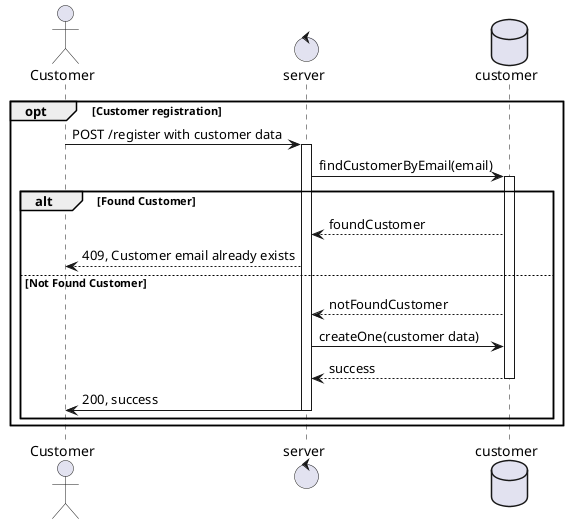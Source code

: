 @startuml customer register

actor Customer 
control server
database customer

opt Customer registration
    Customer -> server: POST /register with customer data
    activate server
    server -> customer: findCustomerByEmail(email)
    activate customer
    alt Found Customer
        server <-- customer: foundCustomer
        Customer <-- server: 409, Customer email already exists
    else Not Found Customer
        server <-- customer: notFoundCustomer
        server -> customer: createOne(customer data)
        server <-- customer: success
        deactivate customer
        Customer <- server: 200, success
        deactivate server
    end
end

@enduml